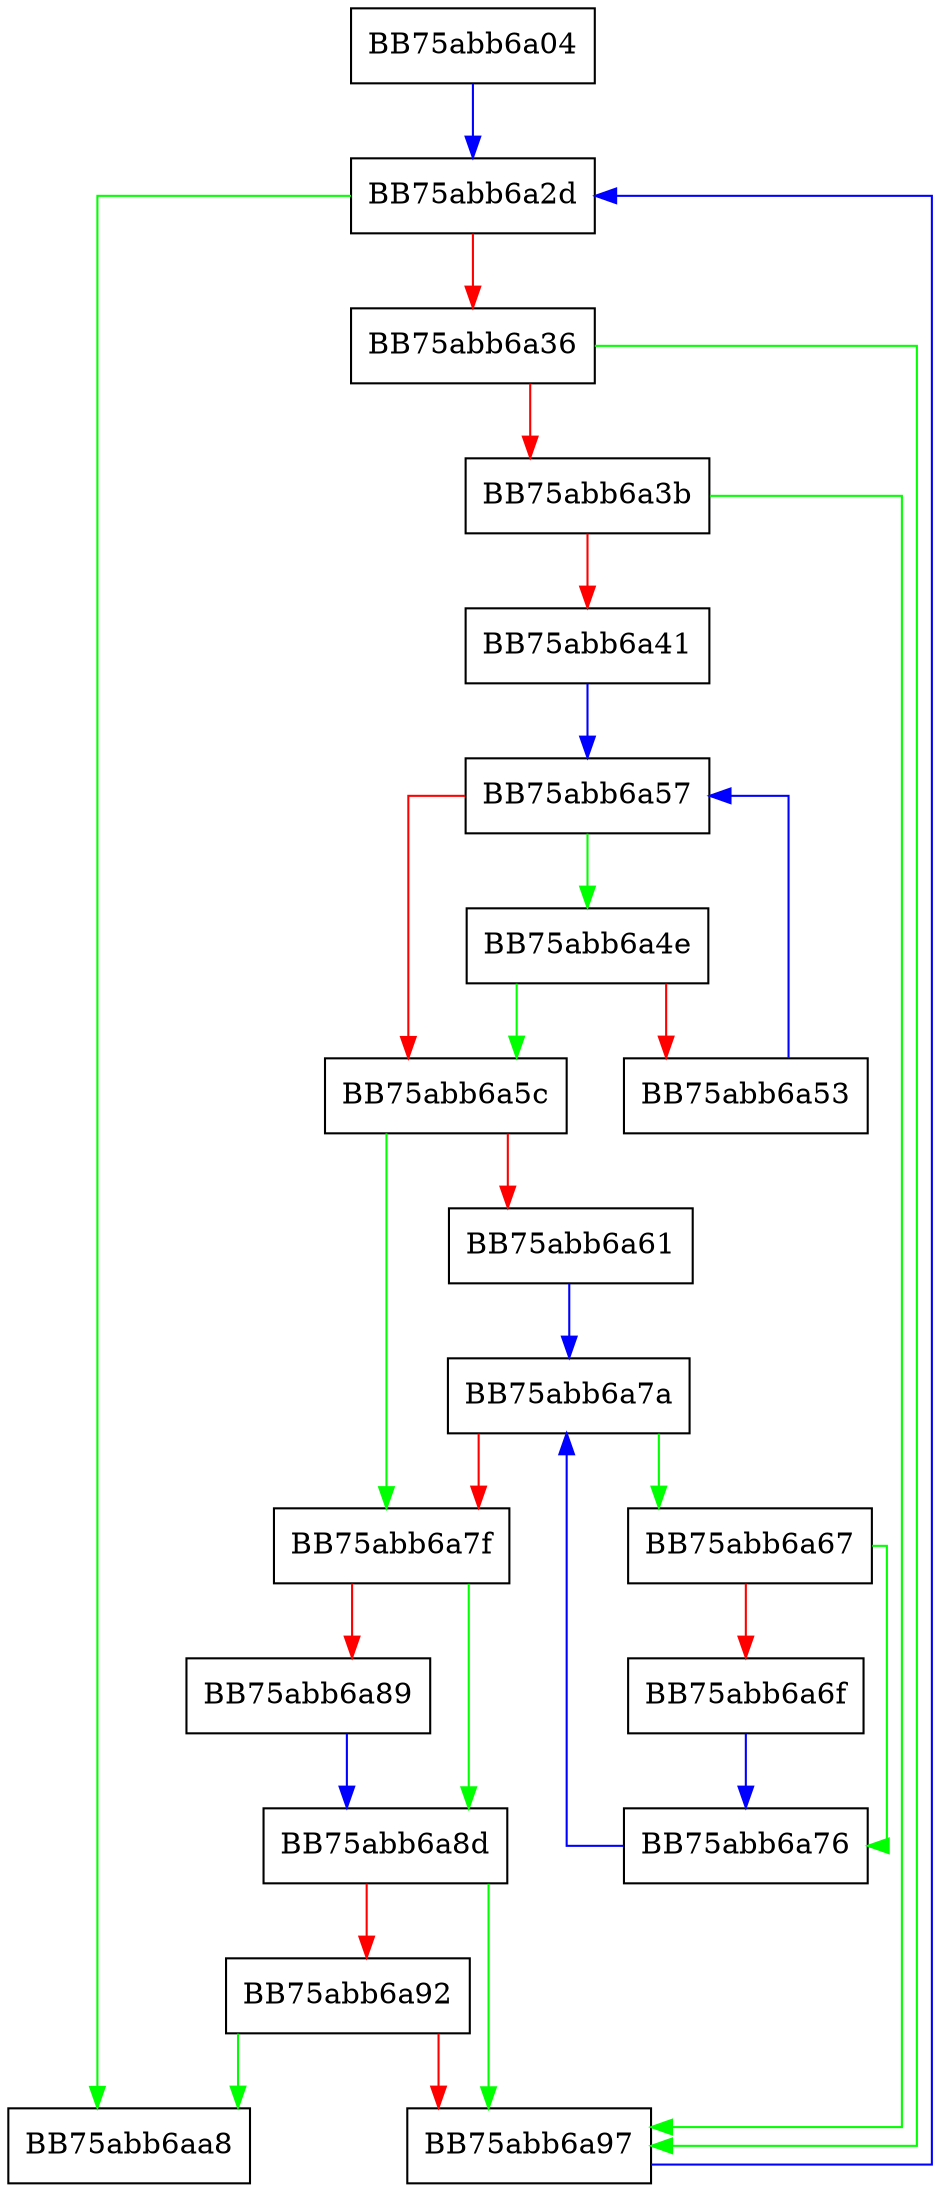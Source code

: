 digraph removeHandleFromWaitLists {
  node [shape="box"];
  graph [splines=ortho];
  BB75abb6a04 -> BB75abb6a2d [color="blue"];
  BB75abb6a2d -> BB75abb6aa8 [color="green"];
  BB75abb6a2d -> BB75abb6a36 [color="red"];
  BB75abb6a36 -> BB75abb6a97 [color="green"];
  BB75abb6a36 -> BB75abb6a3b [color="red"];
  BB75abb6a3b -> BB75abb6a97 [color="green"];
  BB75abb6a3b -> BB75abb6a41 [color="red"];
  BB75abb6a41 -> BB75abb6a57 [color="blue"];
  BB75abb6a4e -> BB75abb6a5c [color="green"];
  BB75abb6a4e -> BB75abb6a53 [color="red"];
  BB75abb6a53 -> BB75abb6a57 [color="blue"];
  BB75abb6a57 -> BB75abb6a4e [color="green"];
  BB75abb6a57 -> BB75abb6a5c [color="red"];
  BB75abb6a5c -> BB75abb6a7f [color="green"];
  BB75abb6a5c -> BB75abb6a61 [color="red"];
  BB75abb6a61 -> BB75abb6a7a [color="blue"];
  BB75abb6a67 -> BB75abb6a76 [color="green"];
  BB75abb6a67 -> BB75abb6a6f [color="red"];
  BB75abb6a6f -> BB75abb6a76 [color="blue"];
  BB75abb6a76 -> BB75abb6a7a [color="blue"];
  BB75abb6a7a -> BB75abb6a67 [color="green"];
  BB75abb6a7a -> BB75abb6a7f [color="red"];
  BB75abb6a7f -> BB75abb6a8d [color="green"];
  BB75abb6a7f -> BB75abb6a89 [color="red"];
  BB75abb6a89 -> BB75abb6a8d [color="blue"];
  BB75abb6a8d -> BB75abb6a97 [color="green"];
  BB75abb6a8d -> BB75abb6a92 [color="red"];
  BB75abb6a92 -> BB75abb6aa8 [color="green"];
  BB75abb6a92 -> BB75abb6a97 [color="red"];
  BB75abb6a97 -> BB75abb6a2d [color="blue"];
}